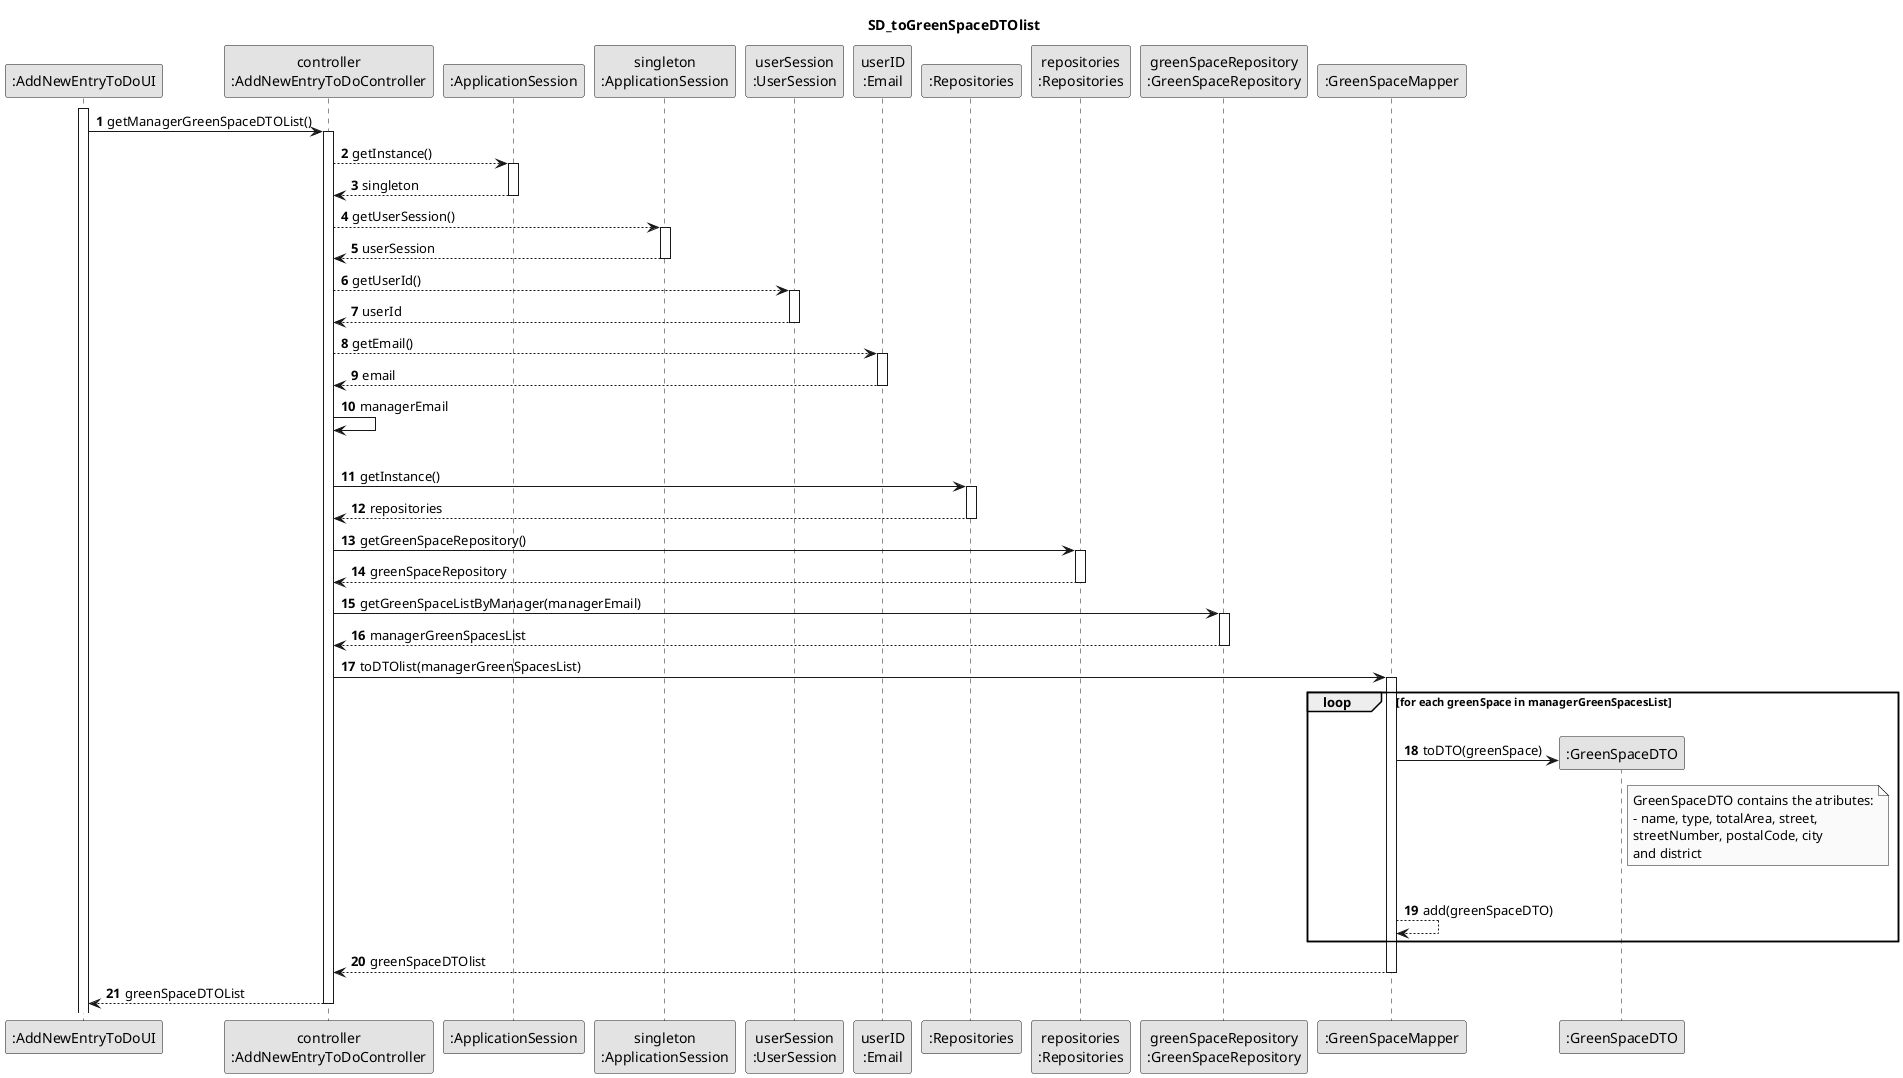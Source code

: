@startuml
skinparam monochrome true
skinparam packageStyle rectangle
skinparam shadowing false

title SD_toGreenSpaceDTOlist

autonumber


participant ":AddNewEntryToDoUI" as UI
participant "controller\n:AddNewEntryToDoController" as CTRL
participant ":ApplicationSession" as APP
participant "singleton\n:ApplicationSession" as APPSingleton
participant "userSession\n:UserSession" as UserSession
participant "userID\n:Email" as Email
participant ":Repositories" as REPO
participant "repositories\n:Repositories" as REPOInstance
participant "greenSpaceRepository\n:GreenSpaceRepository" as GreenSpaceREPO
participant ":GreenSpaceMapper" as GreenSpaceMapper
participant ":GreenSpaceDTO" as GreenSpaceDTO


    activate UI

    UI -> CTRL : getManagerGreenSpaceDTOList()
    activate CTRL

    CTRL --> APP : getInstance()
                activate APP

                    APP --> CTRL : singleton
                deactivate APP

                CTRL --> APPSingleton : getUserSession()
                activate APPSingleton

                    APPSingleton --> CTRL : userSession
                deactivate APPSingleton

                CTRL --> UserSession : getUserId()
                activate UserSession

                    UserSession --> CTRL : userId
                deactivate UserSession

                CTRL --> Email : getEmail()
                activate Email

                    Email --> CTRL : email
                deactivate Email

                CTRL -> CTRL : managerEmail
                |||

        CTRL -> REPO : getInstance()
        activate REPO

            REPO --> CTRL : repositories
        deactivate REPO
        CTRL -> REPOInstance: getGreenSpaceRepository()

        activate REPOInstance

            REPOInstance --> CTRL : greenSpaceRepository
        deactivate REPOInstance

        CTRL -> GreenSpaceREPO : getGreenSpaceListByManager(managerEmail)
        activate GreenSpaceREPO

        GreenSpaceREPO --> CTRL : managerGreenSpacesList

        deactivate GreenSpaceREPO

        CTRL -> GreenSpaceMapper : toDTOlist(managerGreenSpacesList)

        activate GreenSpaceMapper
loop for each greenSpace in managerGreenSpacesList
|||
            GreenSpaceMapper -> GreenSpaceDTO** : toDTO(greenSpace)

            note right of GreenSpaceDTO
                                GreenSpaceDTO contains the atributes:
                                - name, type, totalArea, street,
                                streetNumber, postalCode, city
                                and district
                                                          end note
                            |||
            GreenSpaceMapper --> GreenSpaceMapper : add(greenSpaceDTO)

end loop
            GreenSpaceMapper --> CTRL : greenSpaceDTOlist



        deactivate GreenSpaceMapper









CTRL --> UI : greenSpaceDTOList
    deactivate CTRL



@enduml